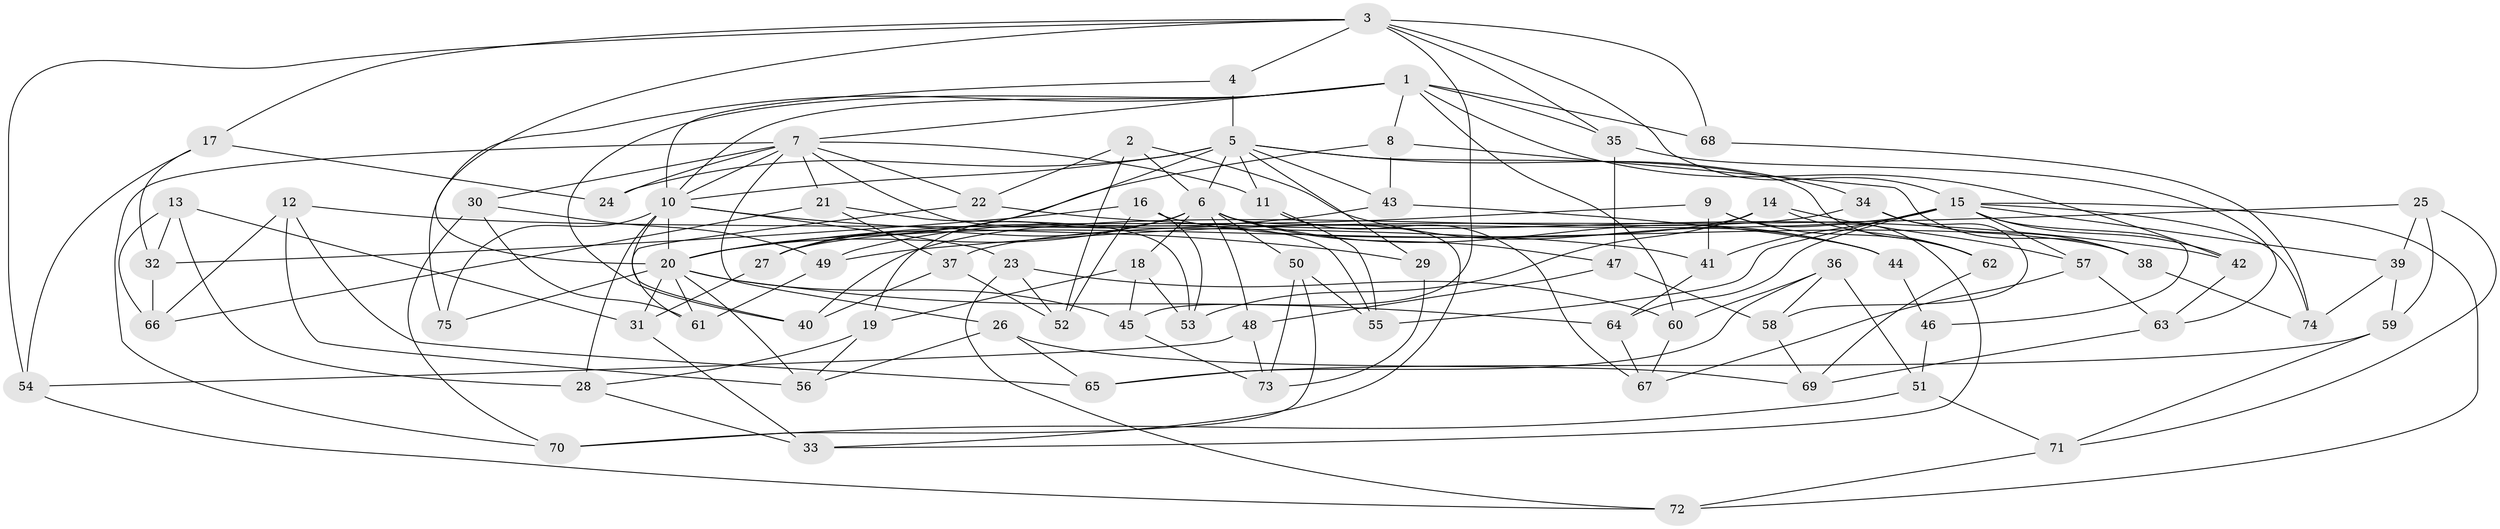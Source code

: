 // original degree distribution, {4: 1.0}
// Generated by graph-tools (version 1.1) at 2025/53/03/04/25 22:53:44]
// undirected, 75 vertices, 171 edges
graph export_dot {
  node [color=gray90,style=filled];
  1;
  2;
  3;
  4;
  5;
  6;
  7;
  8;
  9;
  10;
  11;
  12;
  13;
  14;
  15;
  16;
  17;
  18;
  19;
  20;
  21;
  22;
  23;
  24;
  25;
  26;
  27;
  28;
  29;
  30;
  31;
  32;
  33;
  34;
  35;
  36;
  37;
  38;
  39;
  40;
  41;
  42;
  43;
  44;
  45;
  46;
  47;
  48;
  49;
  50;
  51;
  52;
  53;
  54;
  55;
  56;
  57;
  58;
  59;
  60;
  61;
  62;
  63;
  64;
  65;
  66;
  67;
  68;
  69;
  70;
  71;
  72;
  73;
  74;
  75;
  1 -- 7 [weight=1.0];
  1 -- 8 [weight=1.0];
  1 -- 10 [weight=1.0];
  1 -- 35 [weight=1.0];
  1 -- 40 [weight=1.0];
  1 -- 42 [weight=1.0];
  1 -- 60 [weight=1.0];
  1 -- 68 [weight=2.0];
  1 -- 75 [weight=1.0];
  2 -- 6 [weight=1.0];
  2 -- 22 [weight=1.0];
  2 -- 44 [weight=1.0];
  2 -- 52 [weight=1.0];
  3 -- 4 [weight=1.0];
  3 -- 15 [weight=1.0];
  3 -- 17 [weight=1.0];
  3 -- 20 [weight=1.0];
  3 -- 35 [weight=1.0];
  3 -- 45 [weight=1.0];
  3 -- 54 [weight=1.0];
  3 -- 68 [weight=1.0];
  4 -- 5 [weight=2.0];
  4 -- 10 [weight=1.0];
  5 -- 6 [weight=1.0];
  5 -- 10 [weight=1.0];
  5 -- 11 [weight=1.0];
  5 -- 24 [weight=2.0];
  5 -- 27 [weight=1.0];
  5 -- 29 [weight=1.0];
  5 -- 34 [weight=1.0];
  5 -- 43 [weight=1.0];
  5 -- 62 [weight=1.0];
  6 -- 18 [weight=1.0];
  6 -- 19 [weight=1.0];
  6 -- 20 [weight=2.0];
  6 -- 27 [weight=1.0];
  6 -- 33 [weight=1.0];
  6 -- 44 [weight=1.0];
  6 -- 47 [weight=1.0];
  6 -- 48 [weight=1.0];
  6 -- 50 [weight=1.0];
  7 -- 10 [weight=1.0];
  7 -- 11 [weight=1.0];
  7 -- 21 [weight=1.0];
  7 -- 22 [weight=1.0];
  7 -- 24 [weight=1.0];
  7 -- 26 [weight=1.0];
  7 -- 30 [weight=1.0];
  7 -- 55 [weight=1.0];
  7 -- 70 [weight=1.0];
  8 -- 20 [weight=1.0];
  8 -- 38 [weight=1.0];
  8 -- 43 [weight=1.0];
  9 -- 20 [weight=1.0];
  9 -- 33 [weight=1.0];
  9 -- 41 [weight=1.0];
  9 -- 62 [weight=1.0];
  10 -- 20 [weight=1.0];
  10 -- 23 [weight=1.0];
  10 -- 28 [weight=1.0];
  10 -- 29 [weight=2.0];
  10 -- 40 [weight=1.0];
  10 -- 75 [weight=2.0];
  11 -- 55 [weight=1.0];
  11 -- 67 [weight=1.0];
  12 -- 41 [weight=1.0];
  12 -- 56 [weight=1.0];
  12 -- 65 [weight=1.0];
  12 -- 66 [weight=1.0];
  13 -- 28 [weight=1.0];
  13 -- 31 [weight=1.0];
  13 -- 32 [weight=1.0];
  13 -- 66 [weight=1.0];
  14 -- 27 [weight=1.0];
  14 -- 53 [weight=1.0];
  14 -- 57 [weight=1.0];
  14 -- 62 [weight=1.0];
  15 -- 37 [weight=1.0];
  15 -- 39 [weight=1.0];
  15 -- 41 [weight=1.0];
  15 -- 42 [weight=1.0];
  15 -- 46 [weight=2.0];
  15 -- 55 [weight=1.0];
  15 -- 57 [weight=1.0];
  15 -- 64 [weight=1.0];
  15 -- 72 [weight=1.0];
  15 -- 74 [weight=1.0];
  16 -- 32 [weight=1.0];
  16 -- 38 [weight=1.0];
  16 -- 52 [weight=1.0];
  16 -- 53 [weight=1.0];
  17 -- 24 [weight=1.0];
  17 -- 32 [weight=1.0];
  17 -- 54 [weight=1.0];
  18 -- 19 [weight=1.0];
  18 -- 45 [weight=1.0];
  18 -- 53 [weight=1.0];
  19 -- 28 [weight=1.0];
  19 -- 56 [weight=1.0];
  20 -- 31 [weight=1.0];
  20 -- 45 [weight=1.0];
  20 -- 56 [weight=1.0];
  20 -- 61 [weight=1.0];
  20 -- 64 [weight=1.0];
  20 -- 75 [weight=1.0];
  21 -- 37 [weight=1.0];
  21 -- 53 [weight=1.0];
  21 -- 66 [weight=1.0];
  22 -- 42 [weight=1.0];
  22 -- 61 [weight=1.0];
  23 -- 52 [weight=1.0];
  23 -- 60 [weight=1.0];
  23 -- 72 [weight=1.0];
  25 -- 39 [weight=1.0];
  25 -- 49 [weight=1.0];
  25 -- 59 [weight=1.0];
  25 -- 71 [weight=1.0];
  26 -- 56 [weight=1.0];
  26 -- 65 [weight=1.0];
  26 -- 69 [weight=1.0];
  27 -- 31 [weight=1.0];
  28 -- 33 [weight=1.0];
  29 -- 73 [weight=1.0];
  30 -- 49 [weight=1.0];
  30 -- 61 [weight=1.0];
  30 -- 70 [weight=1.0];
  31 -- 33 [weight=1.0];
  32 -- 66 [weight=1.0];
  34 -- 38 [weight=1.0];
  34 -- 40 [weight=1.0];
  34 -- 58 [weight=1.0];
  35 -- 47 [weight=1.0];
  35 -- 63 [weight=1.0];
  36 -- 51 [weight=1.0];
  36 -- 58 [weight=1.0];
  36 -- 60 [weight=1.0];
  36 -- 65 [weight=1.0];
  37 -- 40 [weight=1.0];
  37 -- 52 [weight=1.0];
  38 -- 74 [weight=1.0];
  39 -- 59 [weight=1.0];
  39 -- 74 [weight=1.0];
  41 -- 64 [weight=1.0];
  42 -- 63 [weight=1.0];
  43 -- 44 [weight=1.0];
  43 -- 49 [weight=1.0];
  44 -- 46 [weight=1.0];
  45 -- 73 [weight=1.0];
  46 -- 51 [weight=1.0];
  47 -- 48 [weight=1.0];
  47 -- 58 [weight=1.0];
  48 -- 54 [weight=1.0];
  48 -- 73 [weight=1.0];
  49 -- 61 [weight=1.0];
  50 -- 55 [weight=1.0];
  50 -- 70 [weight=1.0];
  50 -- 73 [weight=1.0];
  51 -- 70 [weight=1.0];
  51 -- 71 [weight=1.0];
  54 -- 72 [weight=1.0];
  57 -- 63 [weight=1.0];
  57 -- 67 [weight=1.0];
  58 -- 69 [weight=1.0];
  59 -- 65 [weight=1.0];
  59 -- 71 [weight=1.0];
  60 -- 67 [weight=1.0];
  62 -- 69 [weight=1.0];
  63 -- 69 [weight=1.0];
  64 -- 67 [weight=1.0];
  68 -- 74 [weight=1.0];
  71 -- 72 [weight=1.0];
}
